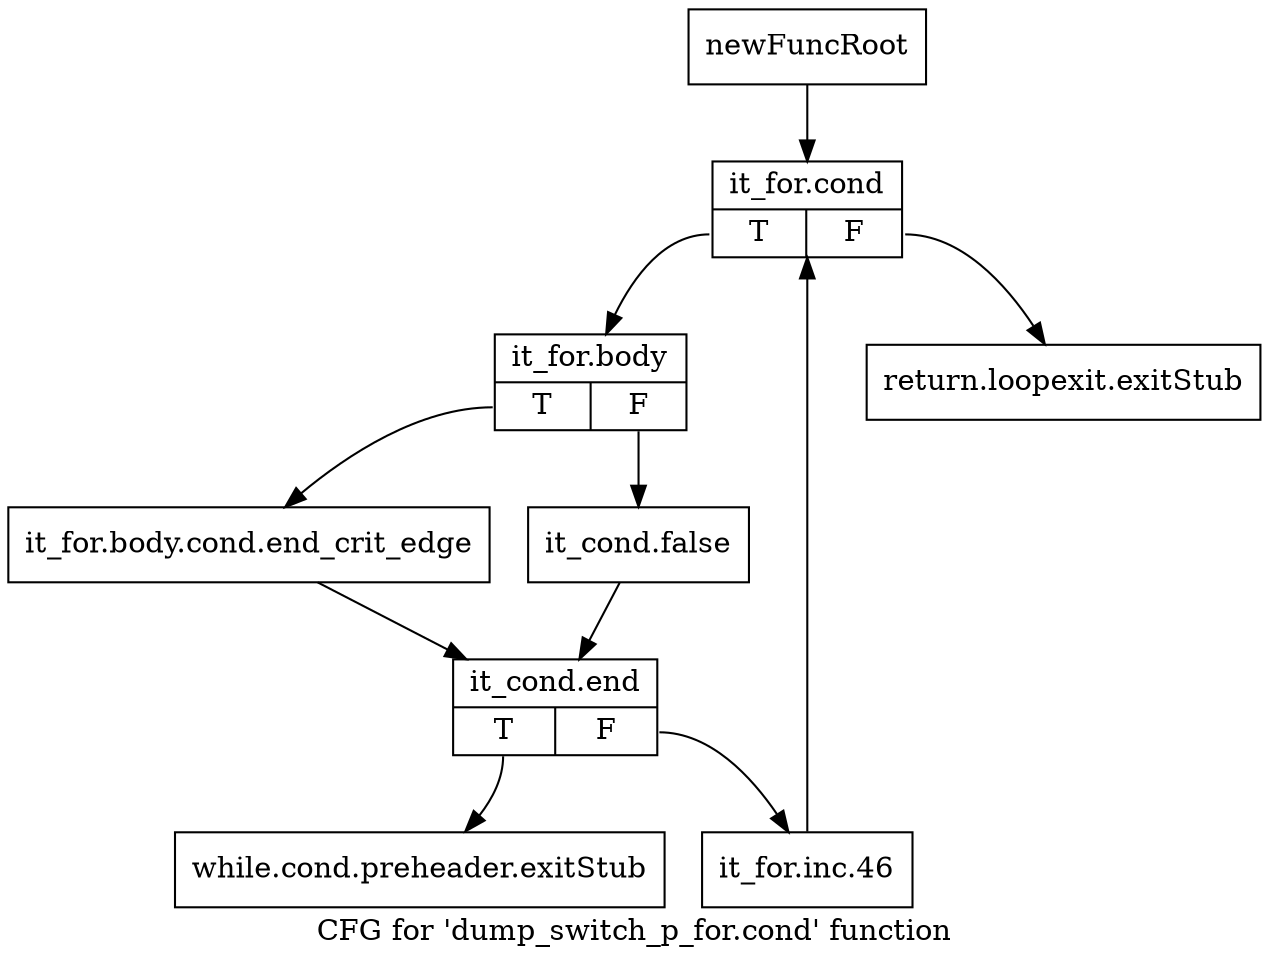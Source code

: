 digraph "CFG for 'dump_switch_p_for.cond' function" {
	label="CFG for 'dump_switch_p_for.cond' function";

	Node0xaee95c0 [shape=record,label="{newFuncRoot}"];
	Node0xaee95c0 -> Node0xaee96b0;
	Node0xaee9610 [shape=record,label="{return.loopexit.exitStub}"];
	Node0xaee9660 [shape=record,label="{while.cond.preheader.exitStub}"];
	Node0xaee96b0 [shape=record,label="{it_for.cond|{<s0>T|<s1>F}}"];
	Node0xaee96b0:s0 -> Node0xaee9700;
	Node0xaee96b0:s1 -> Node0xaee9610;
	Node0xaee9700 [shape=record,label="{it_for.body|{<s0>T|<s1>F}}"];
	Node0xaee9700:s0 -> Node0xaeea010;
	Node0xaee9700:s1 -> Node0xaee9fc0;
	Node0xaee9fc0 [shape=record,label="{it_cond.false}"];
	Node0xaee9fc0 -> Node0xaeea060;
	Node0xaeea010 [shape=record,label="{it_for.body.cond.end_crit_edge}"];
	Node0xaeea010 -> Node0xaeea060;
	Node0xaeea060 [shape=record,label="{it_cond.end|{<s0>T|<s1>F}}"];
	Node0xaeea060:s0 -> Node0xaee9660;
	Node0xaeea060:s1 -> Node0xaeea0b0;
	Node0xaeea0b0 [shape=record,label="{it_for.inc.46}"];
	Node0xaeea0b0 -> Node0xaee96b0;
}

